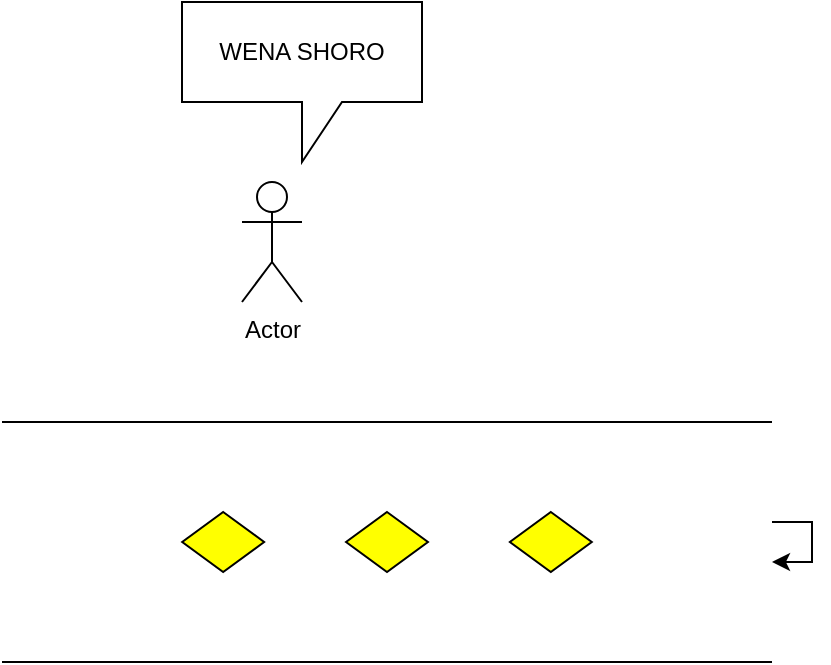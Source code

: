 <mxfile version="22.0.3" type="github">
  <diagram name="Page-1" id="4JQg721ov3jjXgK3_2AB">
    <mxGraphModel dx="1674" dy="775" grid="1" gridSize="10" guides="1" tooltips="1" connect="1" arrows="1" fold="1" page="1" pageScale="1" pageWidth="850" pageHeight="1100" math="0" shadow="0">
      <root>
        <mxCell id="0" />
        <mxCell id="1" parent="0" />
        <mxCell id="KM-ZccFxVQ3a7bnE98LT-1" value="" style="verticalLabelPosition=bottom;verticalAlign=top;html=1;shape=mxgraph.flowchart.parallel_mode;pointerEvents=1" vertex="1" parent="1">
          <mxGeometry x="80" y="500" width="385" height="120" as="geometry" />
        </mxCell>
        <mxCell id="8Rlj7P0WBMuQbYDmTGYm-1" value="Actor" style="shape=umlActor;verticalLabelPosition=bottom;verticalAlign=top;html=1;outlineConnect=0;" vertex="1" parent="1">
          <mxGeometry x="200" y="380" width="30" height="60" as="geometry" />
        </mxCell>
        <mxCell id="KM-ZccFxVQ3a7bnE98LT-2" style="edgeStyle=orthogonalEdgeStyle;rounded=0;orthogonalLoop=1;jettySize=auto;html=1;" edge="1" parent="1" source="KM-ZccFxVQ3a7bnE98LT-1" target="KM-ZccFxVQ3a7bnE98LT-1">
          <mxGeometry relative="1" as="geometry">
            <mxPoint x="330" y="460" as="sourcePoint" />
          </mxGeometry>
        </mxCell>
        <mxCell id="8Rlj7P0WBMuQbYDmTGYm-3" value="WENA SHORO" style="shape=callout;whiteSpace=wrap;html=1;perimeter=calloutPerimeter;" vertex="1" parent="1">
          <mxGeometry x="170" y="290" width="120" height="80" as="geometry" />
        </mxCell>
      </root>
    </mxGraphModel>
  </diagram>
</mxfile>
